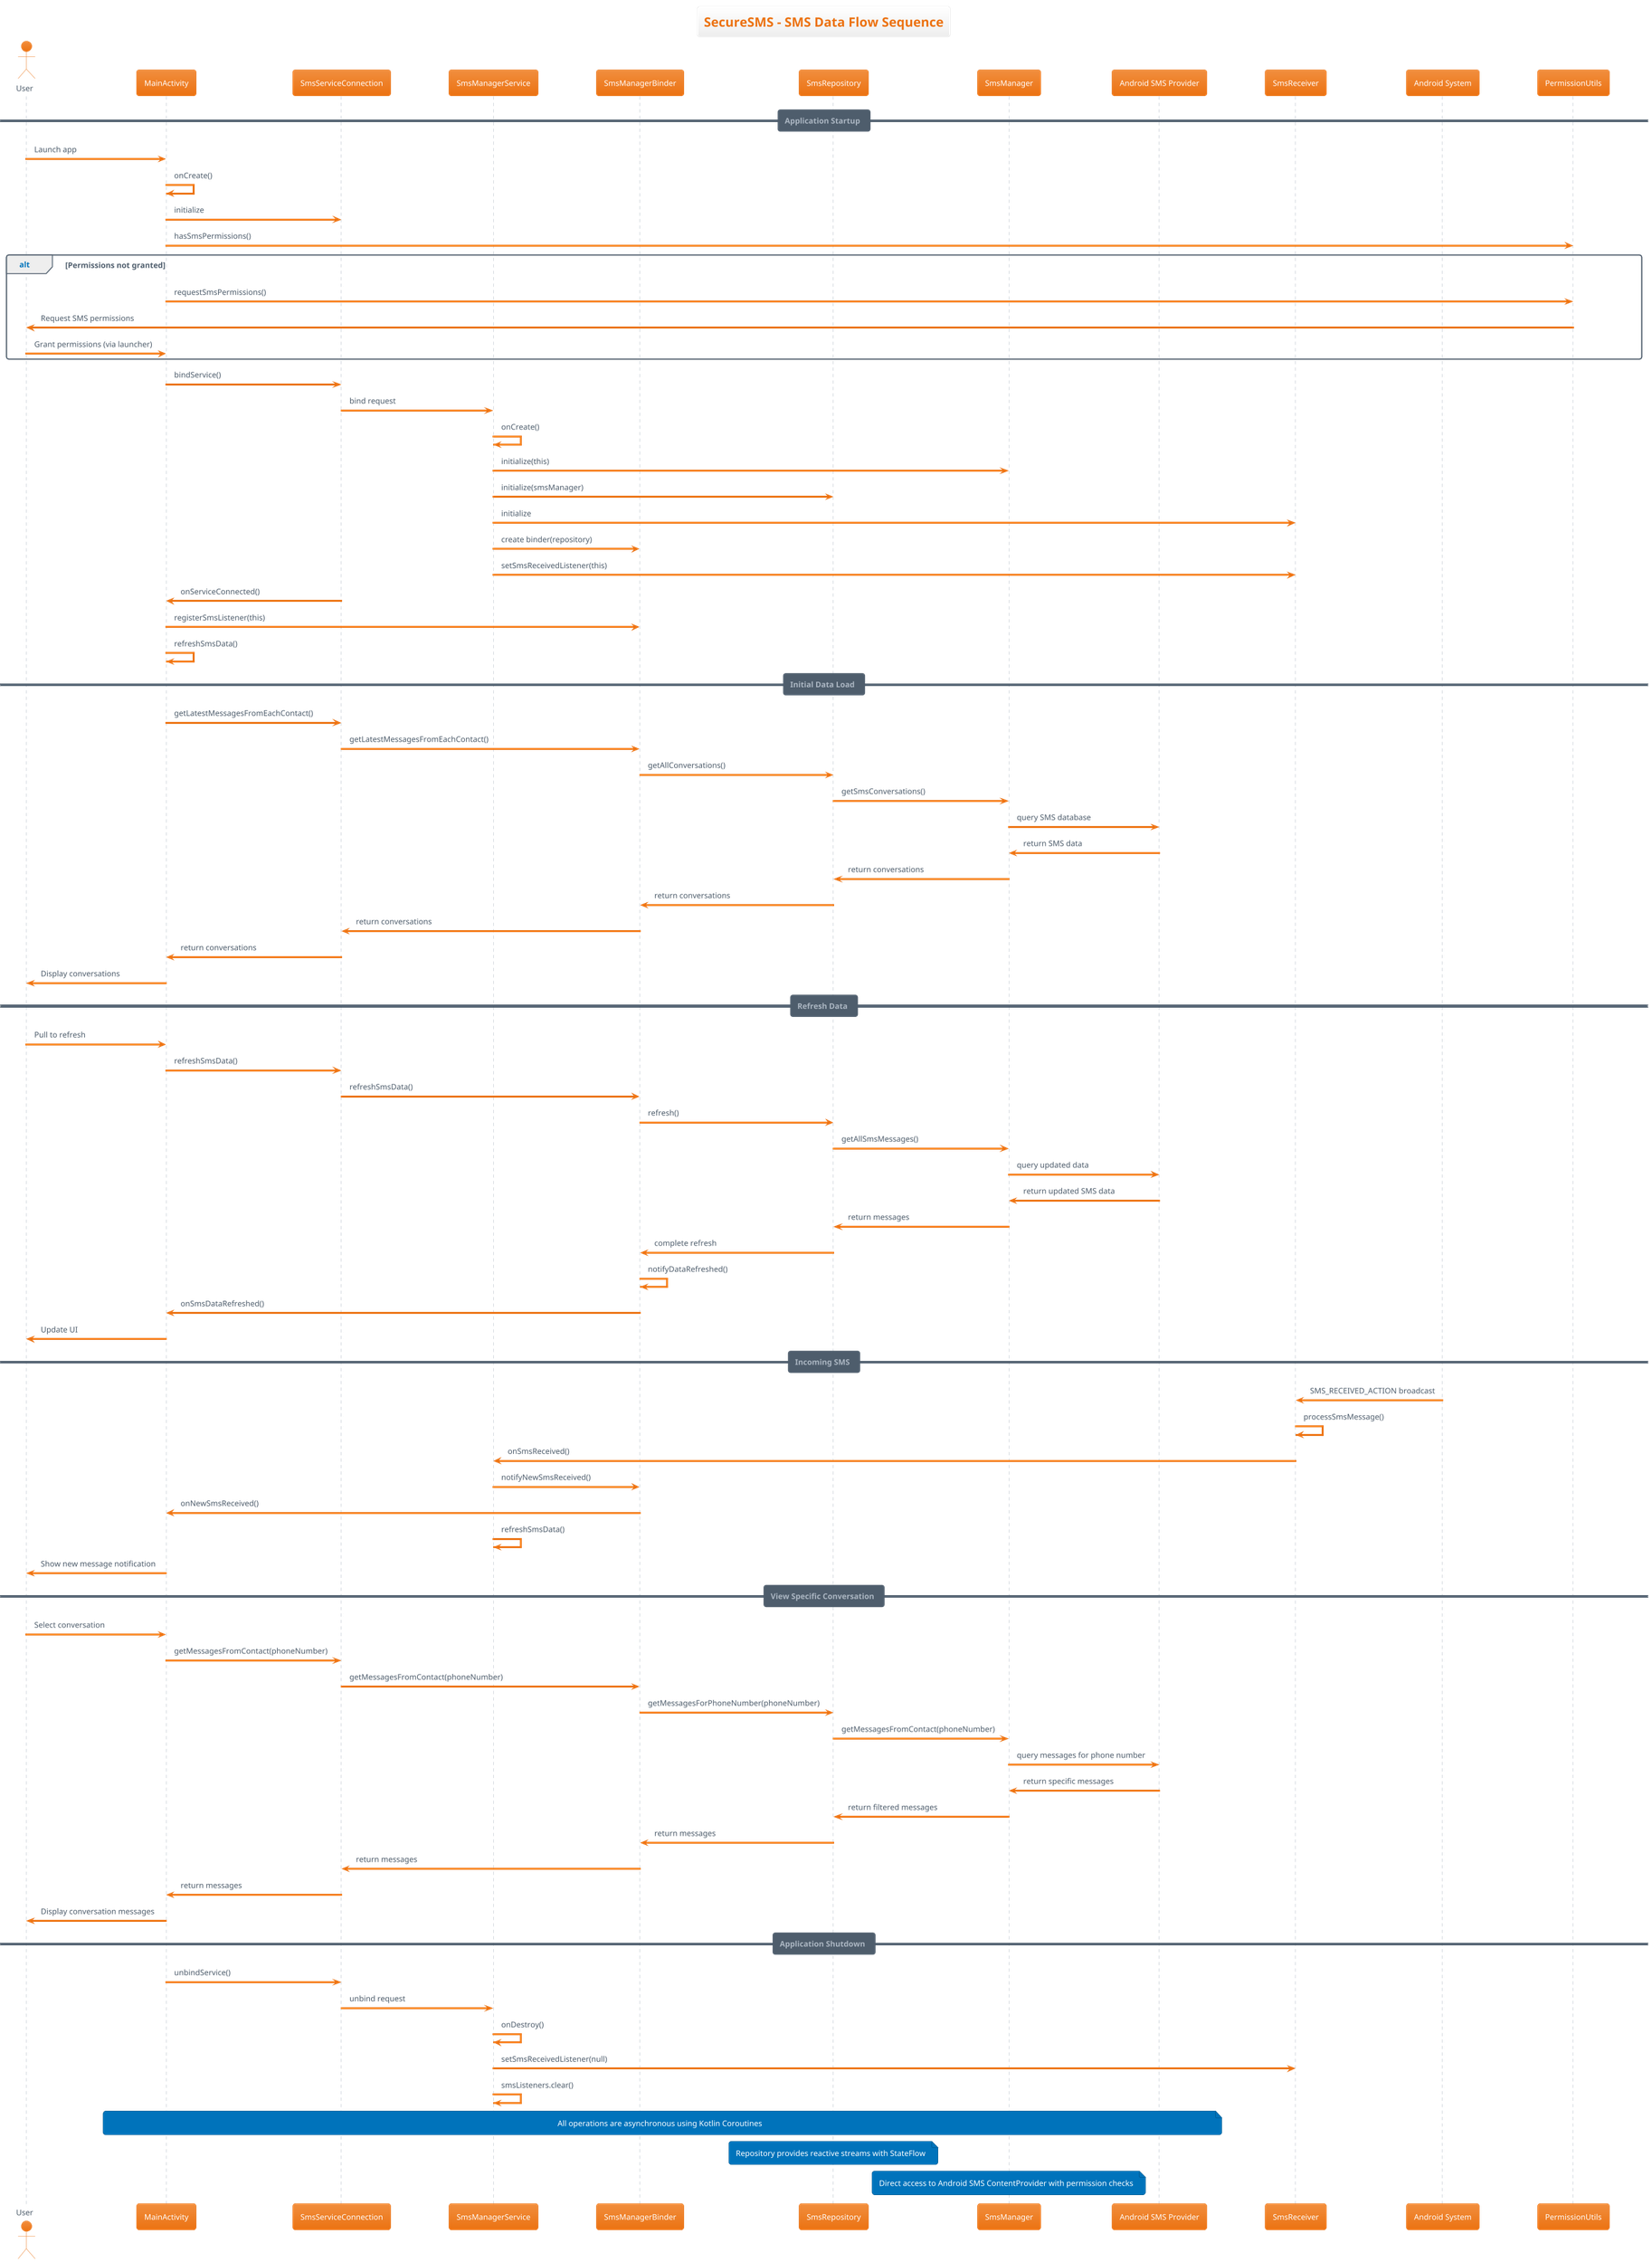 @startuml SecureSMS Sequence Diagram
!theme aws-orange

title SecureSMS - SMS Data Flow Sequence

actor User
participant MainActivity
participant SmsServiceConnection
participant SmsManagerService
participant SmsManagerBinder
participant SmsRepository
participant SmsManager
participant "Android SMS Provider" as SmsProvider
participant SmsReceiver
participant "Android System" as AndroidSystem

== Application Startup ==
User -> MainActivity : Launch app
MainActivity -> MainActivity : onCreate()
MainActivity -> SmsServiceConnection : initialize
MainActivity -> PermissionUtils : hasSmsPermissions()
alt Permissions not granted
    MainActivity -> PermissionUtils : requestSmsPermissions()
    PermissionUtils -> User : Request SMS permissions
    User -> MainActivity : Grant permissions (via launcher)
end

MainActivity -> SmsServiceConnection : bindService()
SmsServiceConnection -> SmsManagerService : bind request
SmsManagerService -> SmsManagerService : onCreate()
SmsManagerService -> SmsManager : initialize(this)
SmsManagerService -> SmsRepository : initialize(smsManager)
SmsManagerService -> SmsReceiver : initialize
SmsManagerService -> SmsManagerBinder : create binder(repository)
SmsManagerService -> SmsReceiver : setSmsReceivedListener(this)

SmsServiceConnection -> MainActivity : onServiceConnected()
MainActivity -> SmsManagerBinder : registerSmsListener(this)
MainActivity -> MainActivity : refreshSmsData()

== Initial Data Load ==
MainActivity -> SmsServiceConnection : getLatestMessagesFromEachContact()
SmsServiceConnection -> SmsManagerBinder : getLatestMessagesFromEachContact()
SmsManagerBinder -> SmsRepository : getAllConversations()
SmsRepository -> SmsManager : getSmsConversations()
SmsManager -> SmsProvider : query SMS database
SmsProvider -> SmsManager : return SMS data
SmsManager -> SmsRepository : return conversations
SmsRepository -> SmsManagerBinder : return conversations
SmsManagerBinder -> SmsServiceConnection : return conversations
SmsServiceConnection -> MainActivity : return conversations
MainActivity -> User : Display conversations

== Refresh Data ==
User -> MainActivity : Pull to refresh
MainActivity -> SmsServiceConnection : refreshSmsData()
SmsServiceConnection -> SmsManagerBinder : refreshSmsData()
SmsManagerBinder -> SmsRepository : refresh()
SmsRepository -> SmsManager : getAllSmsMessages()
SmsManager -> SmsProvider : query updated data
SmsProvider -> SmsManager : return updated SMS data
SmsManager -> SmsRepository : return messages
SmsRepository -> SmsManagerBinder : complete refresh
SmsManagerBinder -> SmsManagerBinder : notifyDataRefreshed()
SmsManagerBinder -> MainActivity : onSmsDataRefreshed()
MainActivity -> User : Update UI

== Incoming SMS ==
AndroidSystem -> SmsReceiver : SMS_RECEIVED_ACTION broadcast
SmsReceiver -> SmsReceiver : processSmsMessage()
SmsReceiver -> SmsManagerService : onSmsReceived()
SmsManagerService -> SmsManagerBinder : notifyNewSmsReceived()
SmsManagerBinder -> MainActivity : onNewSmsReceived()
SmsManagerService -> SmsManagerService : refreshSmsData()
MainActivity -> User : Show new message notification

== View Specific Conversation ==
User -> MainActivity : Select conversation
MainActivity -> SmsServiceConnection : getMessagesFromContact(phoneNumber)
SmsServiceConnection -> SmsManagerBinder : getMessagesFromContact(phoneNumber)
SmsManagerBinder -> SmsRepository : getMessagesForPhoneNumber(phoneNumber)
SmsRepository -> SmsManager : getMessagesFromContact(phoneNumber)
SmsManager -> SmsProvider : query messages for phone number
SmsProvider -> SmsManager : return specific messages
SmsManager -> SmsRepository : return filtered messages
SmsRepository -> SmsManagerBinder : return messages
SmsManagerBinder -> SmsServiceConnection : return messages
SmsServiceConnection -> MainActivity : return messages
MainActivity -> User : Display conversation messages

== Application Shutdown ==
MainActivity -> SmsServiceConnection : unbindService()
SmsServiceConnection -> SmsManagerService : unbind request
SmsManagerService -> SmsManagerService : onDestroy()
SmsManagerService -> SmsReceiver : setSmsReceivedListener(null)
SmsManagerService -> SmsManagerService : smsListeners.clear()

note over MainActivity, SmsProvider : All operations are asynchronous using Kotlin Coroutines
note over SmsRepository : Repository provides reactive streams with StateFlow
note over SmsManager : Direct access to Android SMS ContentProvider with permission checks

@enduml
